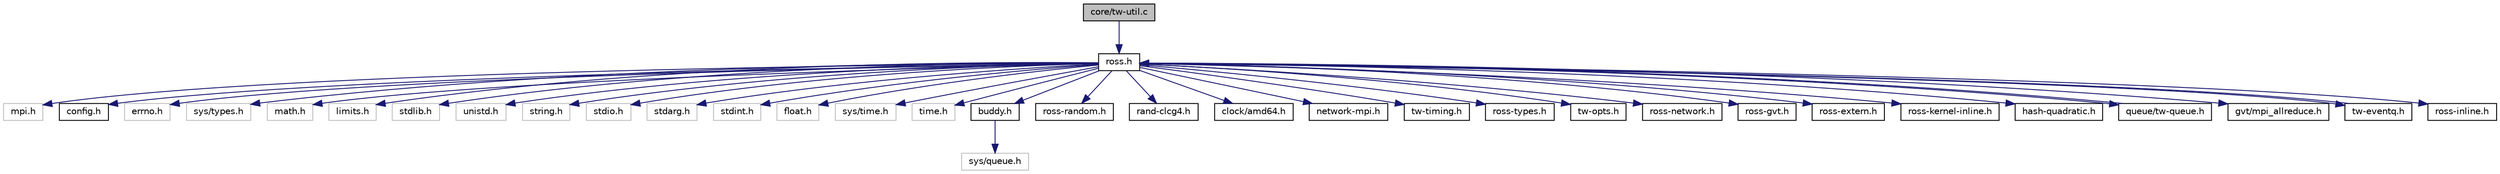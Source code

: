 digraph G
{
  edge [fontname="Helvetica",fontsize="10",labelfontname="Helvetica",labelfontsize="10"];
  node [fontname="Helvetica",fontsize="10",shape=record];
  Node1 [label="core/tw-util.c",height=0.2,width=0.4,color="black", fillcolor="grey75", style="filled" fontcolor="black"];
  Node1 -> Node2 [color="midnightblue",fontsize="10",style="solid",fontname="Helvetica"];
  Node2 [label="ross.h",height=0.2,width=0.4,color="black", fillcolor="white", style="filled",URL="$ross_8h.html"];
  Node2 -> Node3 [color="midnightblue",fontsize="10",style="solid",fontname="Helvetica"];
  Node3 [label="mpi.h",height=0.2,width=0.4,color="grey75", fillcolor="white", style="filled"];
  Node2 -> Node4 [color="midnightblue",fontsize="10",style="solid",fontname="Helvetica"];
  Node4 [label="config.h",height=0.2,width=0.4,color="black", fillcolor="white", style="filled",URL="$config_8h.html"];
  Node2 -> Node5 [color="midnightblue",fontsize="10",style="solid",fontname="Helvetica"];
  Node5 [label="errno.h",height=0.2,width=0.4,color="grey75", fillcolor="white", style="filled"];
  Node2 -> Node6 [color="midnightblue",fontsize="10",style="solid",fontname="Helvetica"];
  Node6 [label="sys/types.h",height=0.2,width=0.4,color="grey75", fillcolor="white", style="filled"];
  Node2 -> Node7 [color="midnightblue",fontsize="10",style="solid",fontname="Helvetica"];
  Node7 [label="math.h",height=0.2,width=0.4,color="grey75", fillcolor="white", style="filled"];
  Node2 -> Node8 [color="midnightblue",fontsize="10",style="solid",fontname="Helvetica"];
  Node8 [label="limits.h",height=0.2,width=0.4,color="grey75", fillcolor="white", style="filled"];
  Node2 -> Node9 [color="midnightblue",fontsize="10",style="solid",fontname="Helvetica"];
  Node9 [label="stdlib.h",height=0.2,width=0.4,color="grey75", fillcolor="white", style="filled"];
  Node2 -> Node10 [color="midnightblue",fontsize="10",style="solid",fontname="Helvetica"];
  Node10 [label="unistd.h",height=0.2,width=0.4,color="grey75", fillcolor="white", style="filled"];
  Node2 -> Node11 [color="midnightblue",fontsize="10",style="solid",fontname="Helvetica"];
  Node11 [label="string.h",height=0.2,width=0.4,color="grey75", fillcolor="white", style="filled"];
  Node2 -> Node12 [color="midnightblue",fontsize="10",style="solid",fontname="Helvetica"];
  Node12 [label="stdio.h",height=0.2,width=0.4,color="grey75", fillcolor="white", style="filled"];
  Node2 -> Node13 [color="midnightblue",fontsize="10",style="solid",fontname="Helvetica"];
  Node13 [label="stdarg.h",height=0.2,width=0.4,color="grey75", fillcolor="white", style="filled"];
  Node2 -> Node14 [color="midnightblue",fontsize="10",style="solid",fontname="Helvetica"];
  Node14 [label="stdint.h",height=0.2,width=0.4,color="grey75", fillcolor="white", style="filled"];
  Node2 -> Node15 [color="midnightblue",fontsize="10",style="solid",fontname="Helvetica"];
  Node15 [label="float.h",height=0.2,width=0.4,color="grey75", fillcolor="white", style="filled"];
  Node2 -> Node16 [color="midnightblue",fontsize="10",style="solid",fontname="Helvetica"];
  Node16 [label="sys/time.h",height=0.2,width=0.4,color="grey75", fillcolor="white", style="filled"];
  Node2 -> Node17 [color="midnightblue",fontsize="10",style="solid",fontname="Helvetica"];
  Node17 [label="time.h",height=0.2,width=0.4,color="grey75", fillcolor="white", style="filled"];
  Node2 -> Node18 [color="midnightblue",fontsize="10",style="solid",fontname="Helvetica"];
  Node18 [label="buddy.h",height=0.2,width=0.4,color="black", fillcolor="white", style="filled",URL="$buddy_8h.html",tooltip="Buddy-system memory allocator."];
  Node18 -> Node19 [color="midnightblue",fontsize="10",style="solid",fontname="Helvetica"];
  Node19 [label="sys/queue.h",height=0.2,width=0.4,color="grey75", fillcolor="white", style="filled"];
  Node2 -> Node20 [color="midnightblue",fontsize="10",style="solid",fontname="Helvetica"];
  Node20 [label="ross-random.h",height=0.2,width=0.4,color="black", fillcolor="white", style="filled",URL="$ross-random_8h.html"];
  Node2 -> Node21 [color="midnightblue",fontsize="10",style="solid",fontname="Helvetica"];
  Node21 [label="rand-clcg4.h",height=0.2,width=0.4,color="black", fillcolor="white", style="filled",URL="$rand-clcg4_8h.html"];
  Node2 -> Node22 [color="midnightblue",fontsize="10",style="solid",fontname="Helvetica"];
  Node22 [label="clock/amd64.h",height=0.2,width=0.4,color="black", fillcolor="white", style="filled",URL="$amd64_8h.html"];
  Node2 -> Node23 [color="midnightblue",fontsize="10",style="solid",fontname="Helvetica"];
  Node23 [label="network-mpi.h",height=0.2,width=0.4,color="black", fillcolor="white", style="filled",URL="$network-mpi_8h.html"];
  Node2 -> Node24 [color="midnightblue",fontsize="10",style="solid",fontname="Helvetica"];
  Node24 [label="tw-timing.h",height=0.2,width=0.4,color="black", fillcolor="white", style="filled",URL="$tw-timing_8h.html"];
  Node2 -> Node25 [color="midnightblue",fontsize="10",style="solid",fontname="Helvetica"];
  Node25 [label="ross-types.h",height=0.2,width=0.4,color="black", fillcolor="white", style="filled",URL="$ross-types_8h.html",tooltip="Definition of ROSS basic types."];
  Node2 -> Node26 [color="midnightblue",fontsize="10",style="solid",fontname="Helvetica"];
  Node26 [label="tw-opts.h",height=0.2,width=0.4,color="black", fillcolor="white", style="filled",URL="$tw-opts_8h.html"];
  Node2 -> Node27 [color="midnightblue",fontsize="10",style="solid",fontname="Helvetica"];
  Node27 [label="ross-network.h",height=0.2,width=0.4,color="black", fillcolor="white", style="filled",URL="$ross-network_8h.html"];
  Node2 -> Node28 [color="midnightblue",fontsize="10",style="solid",fontname="Helvetica"];
  Node28 [label="ross-gvt.h",height=0.2,width=0.4,color="black", fillcolor="white", style="filled",URL="$ross-gvt_8h.html"];
  Node2 -> Node29 [color="midnightblue",fontsize="10",style="solid",fontname="Helvetica"];
  Node29 [label="ross-extern.h",height=0.2,width=0.4,color="black", fillcolor="white", style="filled",URL="$ross-extern_8h.html"];
  Node2 -> Node30 [color="midnightblue",fontsize="10",style="solid",fontname="Helvetica"];
  Node30 [label="ross-kernel-inline.h",height=0.2,width=0.4,color="black", fillcolor="white", style="filled",URL="$ross-kernel-inline_8h.html"];
  Node2 -> Node31 [color="midnightblue",fontsize="10",style="solid",fontname="Helvetica"];
  Node31 [label="hash-quadratic.h",height=0.2,width=0.4,color="black", fillcolor="white", style="filled",URL="$hash-quadratic_8h.html"];
  Node2 -> Node32 [color="midnightblue",fontsize="10",style="solid",fontname="Helvetica"];
  Node32 [label="queue/tw-queue.h",height=0.2,width=0.4,color="black", fillcolor="white", style="filled",URL="$tw-queue_8h.html"];
  Node32 -> Node2 [color="midnightblue",fontsize="10",style="solid",fontname="Helvetica"];
  Node2 -> Node33 [color="midnightblue",fontsize="10",style="solid",fontname="Helvetica"];
  Node33 [label="gvt/mpi_allreduce.h",height=0.2,width=0.4,color="black", fillcolor="white", style="filled",URL="$mpi__allreduce_8h.html"];
  Node2 -> Node34 [color="midnightblue",fontsize="10",style="solid",fontname="Helvetica"];
  Node34 [label="tw-eventq.h",height=0.2,width=0.4,color="black", fillcolor="white", style="filled",URL="$tw-eventq_8h.html"];
  Node34 -> Node2 [color="midnightblue",fontsize="10",style="solid",fontname="Helvetica"];
  Node2 -> Node35 [color="midnightblue",fontsize="10",style="solid",fontname="Helvetica"];
  Node35 [label="ross-inline.h",height=0.2,width=0.4,color="black", fillcolor="white", style="filled",URL="$ross-inline_8h.html"];
}
